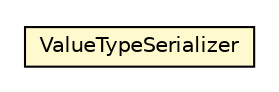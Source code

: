 #!/usr/local/bin/dot
#
# Class diagram 
# Generated by UMLGraph version 5.1 (http://www.umlgraph.org/)
#

digraph G {
	edge [fontname="Helvetica",fontsize=10,labelfontname="Helvetica",labelfontsize=10];
	node [fontname="Helvetica",fontsize=10,shape=plaintext];
	nodesep=0.25;
	ranksep=0.5;
	// pt.ist.fenixframework.ValueTypeSerializer
	c18988 [label=<<table title="pt.ist.fenixframework.ValueTypeSerializer" border="0" cellborder="1" cellspacing="0" cellpadding="2" port="p" bgcolor="lemonChiffon" href="./ValueTypeSerializer.html">
		<tr><td><table border="0" cellspacing="0" cellpadding="1">
<tr><td align="center" balign="center"> ValueTypeSerializer </td></tr>
		</table></td></tr>
		</table>>, fontname="Helvetica", fontcolor="black", fontsize=10.0];
}

